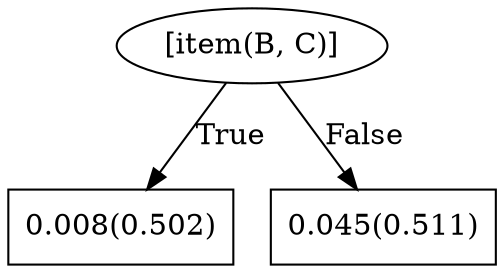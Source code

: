 digraph G{ 
1[label = "[item(B, C)]"];
1 -> 2[label="True"];
1 -> 3[label="False"];
2[shape = box,label = "0.008(0.502)"];
3[shape = box,label = "0.045(0.511)"];
}
